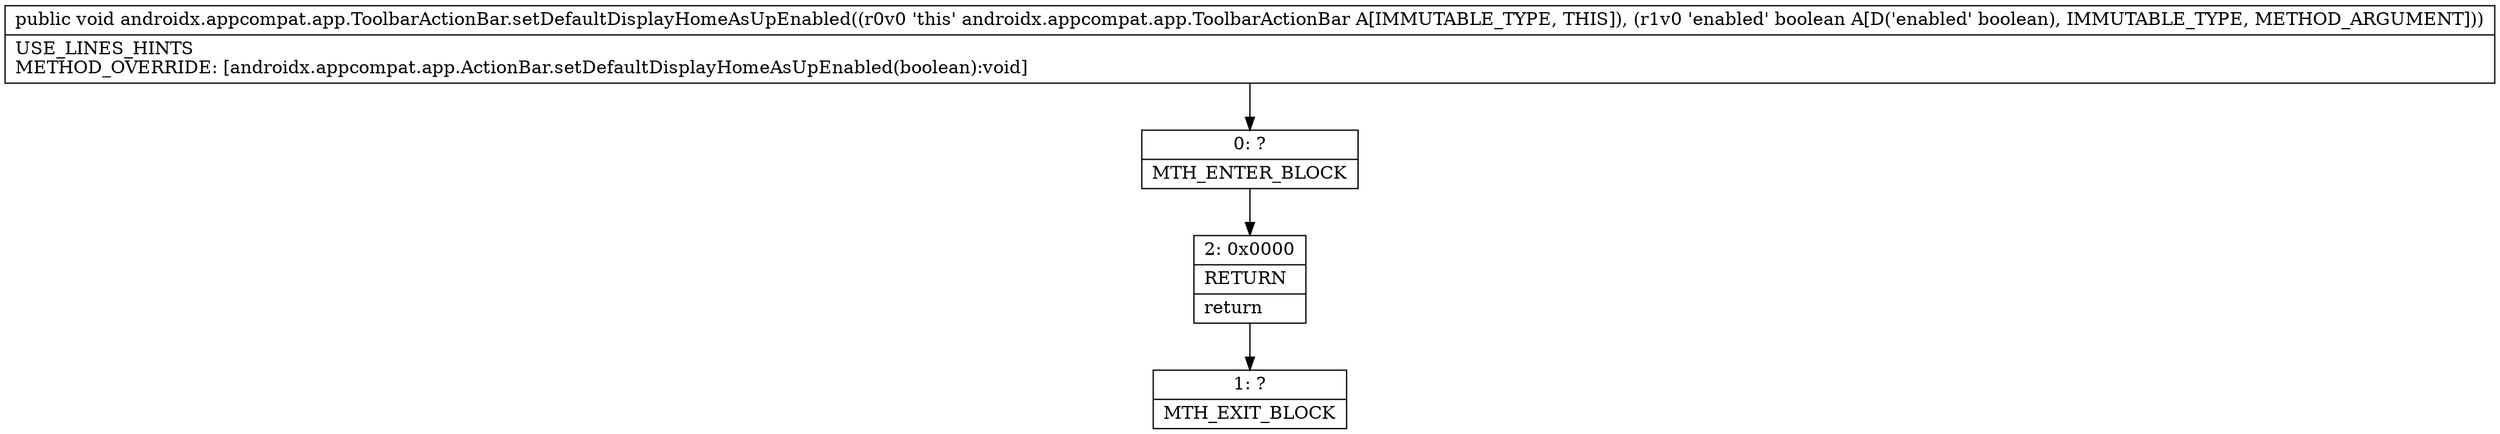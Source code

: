 digraph "CFG forandroidx.appcompat.app.ToolbarActionBar.setDefaultDisplayHomeAsUpEnabled(Z)V" {
Node_0 [shape=record,label="{0\:\ ?|MTH_ENTER_BLOCK\l}"];
Node_2 [shape=record,label="{2\:\ 0x0000|RETURN\l|return\l}"];
Node_1 [shape=record,label="{1\:\ ?|MTH_EXIT_BLOCK\l}"];
MethodNode[shape=record,label="{public void androidx.appcompat.app.ToolbarActionBar.setDefaultDisplayHomeAsUpEnabled((r0v0 'this' androidx.appcompat.app.ToolbarActionBar A[IMMUTABLE_TYPE, THIS]), (r1v0 'enabled' boolean A[D('enabled' boolean), IMMUTABLE_TYPE, METHOD_ARGUMENT]))  | USE_LINES_HINTS\lMETHOD_OVERRIDE: [androidx.appcompat.app.ActionBar.setDefaultDisplayHomeAsUpEnabled(boolean):void]\l}"];
MethodNode -> Node_0;Node_0 -> Node_2;
Node_2 -> Node_1;
}

